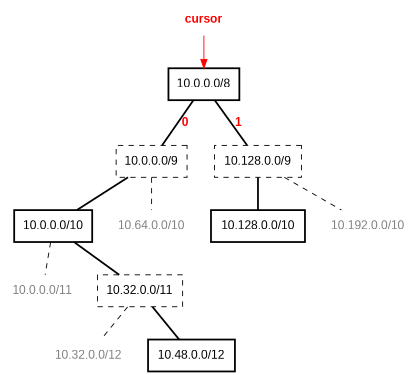 strict graph {
	graph [ordering=out, margin=0, ratio=expand, size="6,2.5"];
	node [label="\N"];
	graph [bb="0,0,551,324"];
	"10.0.0.0/8" [label="10.0.0.0/8", shape=box, fontname=Arial, penwidth=2, pos="270,306", width="1.1111", height="0.5"];
	"10.0.0.0/9" [label="10.0.0.0/9", shape=box, fontname=Arial, style=dashed, pos="210,234", width="1.1111", height="0.5"];
	"10.128.0.0/9" [label="10.128.0.0/9", shape=box, fontname=Arial, style=dashed, pos="330,234", width="1.3611", height="0.5"];
	"10.0.0.0/10" [label="10.0.0.0/10", shape=box, fontname=Arial, penwidth=2, pos="99,162", width="1.2222", height="0.5"];
	"10.64.0.0/10" [label="10.64.0.0/10", shape=none, fontname=Arial, fontcolor=grey50, pos="210,162", width="1.3611", height="0.5"];
	"10.128.0.0/10" [label="10.128.0.0/10", shape=box, fontname=Arial, penwidth=2, pos="330,162", width="1.4722", height="0.5"];
	"10.192.0.0/10" [label="10.192.0.0/10", shape=none, fontname=Arial, fontcolor=grey50, pos="454,162", width="1.4722", height="0.5"];
	"10.0.0.0/11" [label="10.0.0.0/11", shape=none, fontname=Arial, fontcolor=grey50, pos="44,90", width="1.2222", height="0.5"];
	"10.32.0.0/11" [label="10.32.0.0/11", shape=box, fontname=Arial, style=dashed, pos="154,90", width="1.3333", height="0.5"];
	"10.32.0.0/12" [label="10.32.0.0/12", shape=none, fontname=Arial, fontcolor=grey50, pos="87,18", width="1.3611", height="0.5"];
	"10.48.0.0/12" [label="10.48.0.0/12", shape=box, fontname=Arial, penwidth=2, pos="203,18", width="1.3611", height="0.5"];
	cursor [label=cursor, shape=none, fontname="Arial Bold", fontcolor=red, pos="454,306", width="0.86111", height="0.5"];
	"10.0.0.0/8" -- "10.0.0.0/9" [label="0", fontcolor=red, fontname="Arial Bold", penwidth=2, pos="254.86,287.83 245.83,277 234.41,263.29 225.34,252.41"];
	"10.0.0.0/8" -- "10.128.0.0/9" [label="1", fontcolor=red, fontname="Arial Bold", penwidth=2, pos="285.14,287.83 294.17,277 305.59,263.29 314.66,252.41"];
	"10.0.0.0/9" -- "10.0.0.0/10" [penwidth=2, pos="181.99,215.83 165.16,204.92 143.83,191.08 127,180.16"];
	"10.0.0.0/9" -- "10.64.0.0/10" [style=dashed, pos="210,215.83 210,205 210,191.29 210,180.41"];
	"10.128.0.0/9" -- "10.128.0.0/10" [penwidth=2, pos="330,215.83 330,205 330,191.29 330,180.41"];
	"10.128.0.0/9" -- "10.192.0.0/10" [style=dashed, pos="361.29,215.83 380.09,204.92 403.92,191.08 422.72,180.16"];
	"10.0.0.0/10" -- "10.0.0.0/11" [style=dashed, pos="85.121,143.83 76.847,133 66.372,119.29 58.066,108.41"];
	"10.0.0.0/10" -- "10.32.0.0/11" [penwidth=2, pos="112.88,143.83 121.15,133 131.63,119.29 139.93,108.41"];
	"10.32.0.0/11" -- "10.32.0.0/12" [style=dashed, pos="137.09,71.831 127.01,61 114.25,47.288 104.13,36.413"];
	"10.32.0.0/11" -- "10.48.0.0/12" [penwidth=2, pos="166.36,71.831 173.74,61 183.07,47.288 190.47,36.413"];
	cursor -- "10.0.0.0/8" [dir=forward, arrowhead=normal, color=red, pendwidth=2];
}
